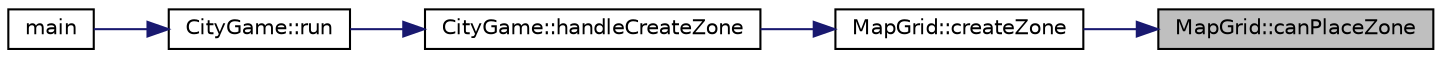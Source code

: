 digraph "MapGrid::canPlaceZone"
{
 // LATEX_PDF_SIZE
  edge [fontname="Helvetica",fontsize="10",labelfontname="Helvetica",labelfontsize="10"];
  node [fontname="Helvetica",fontsize="10",shape=record];
  rankdir="RL";
  Node1 [label="MapGrid::canPlaceZone",height=0.2,width=0.4,color="black", fillcolor="grey75", style="filled", fontcolor="black",tooltip=" "];
  Node1 -> Node2 [dir="back",color="midnightblue",fontsize="10",style="solid"];
  Node2 [label="MapGrid::createZone",height=0.2,width=0.4,color="black", fillcolor="white", style="filled",URL="$classMapGrid.html#a799c5f887a651f71f8ebfbc8bf18e52d",tooltip=" "];
  Node2 -> Node3 [dir="back",color="midnightblue",fontsize="10",style="solid"];
  Node3 [label="CityGame::handleCreateZone",height=0.2,width=0.4,color="black", fillcolor="white", style="filled",URL="$classCityGame.html#a20ee6b8bf1a6f54c45cb73de906a8282",tooltip=" "];
  Node3 -> Node4 [dir="back",color="midnightblue",fontsize="10",style="solid"];
  Node4 [label="CityGame::run",height=0.2,width=0.4,color="black", fillcolor="white", style="filled",URL="$classCityGame.html#ad26bc885078e071e3ad2b40787fcca18",tooltip=" "];
  Node4 -> Node5 [dir="back",color="midnightblue",fontsize="10",style="solid"];
  Node5 [label="main",height=0.2,width=0.4,color="black", fillcolor="white", style="filled",URL="$main_8cpp.html#ae66f6b31b5ad750f1fe042a706a4e3d4",tooltip=" "];
}
